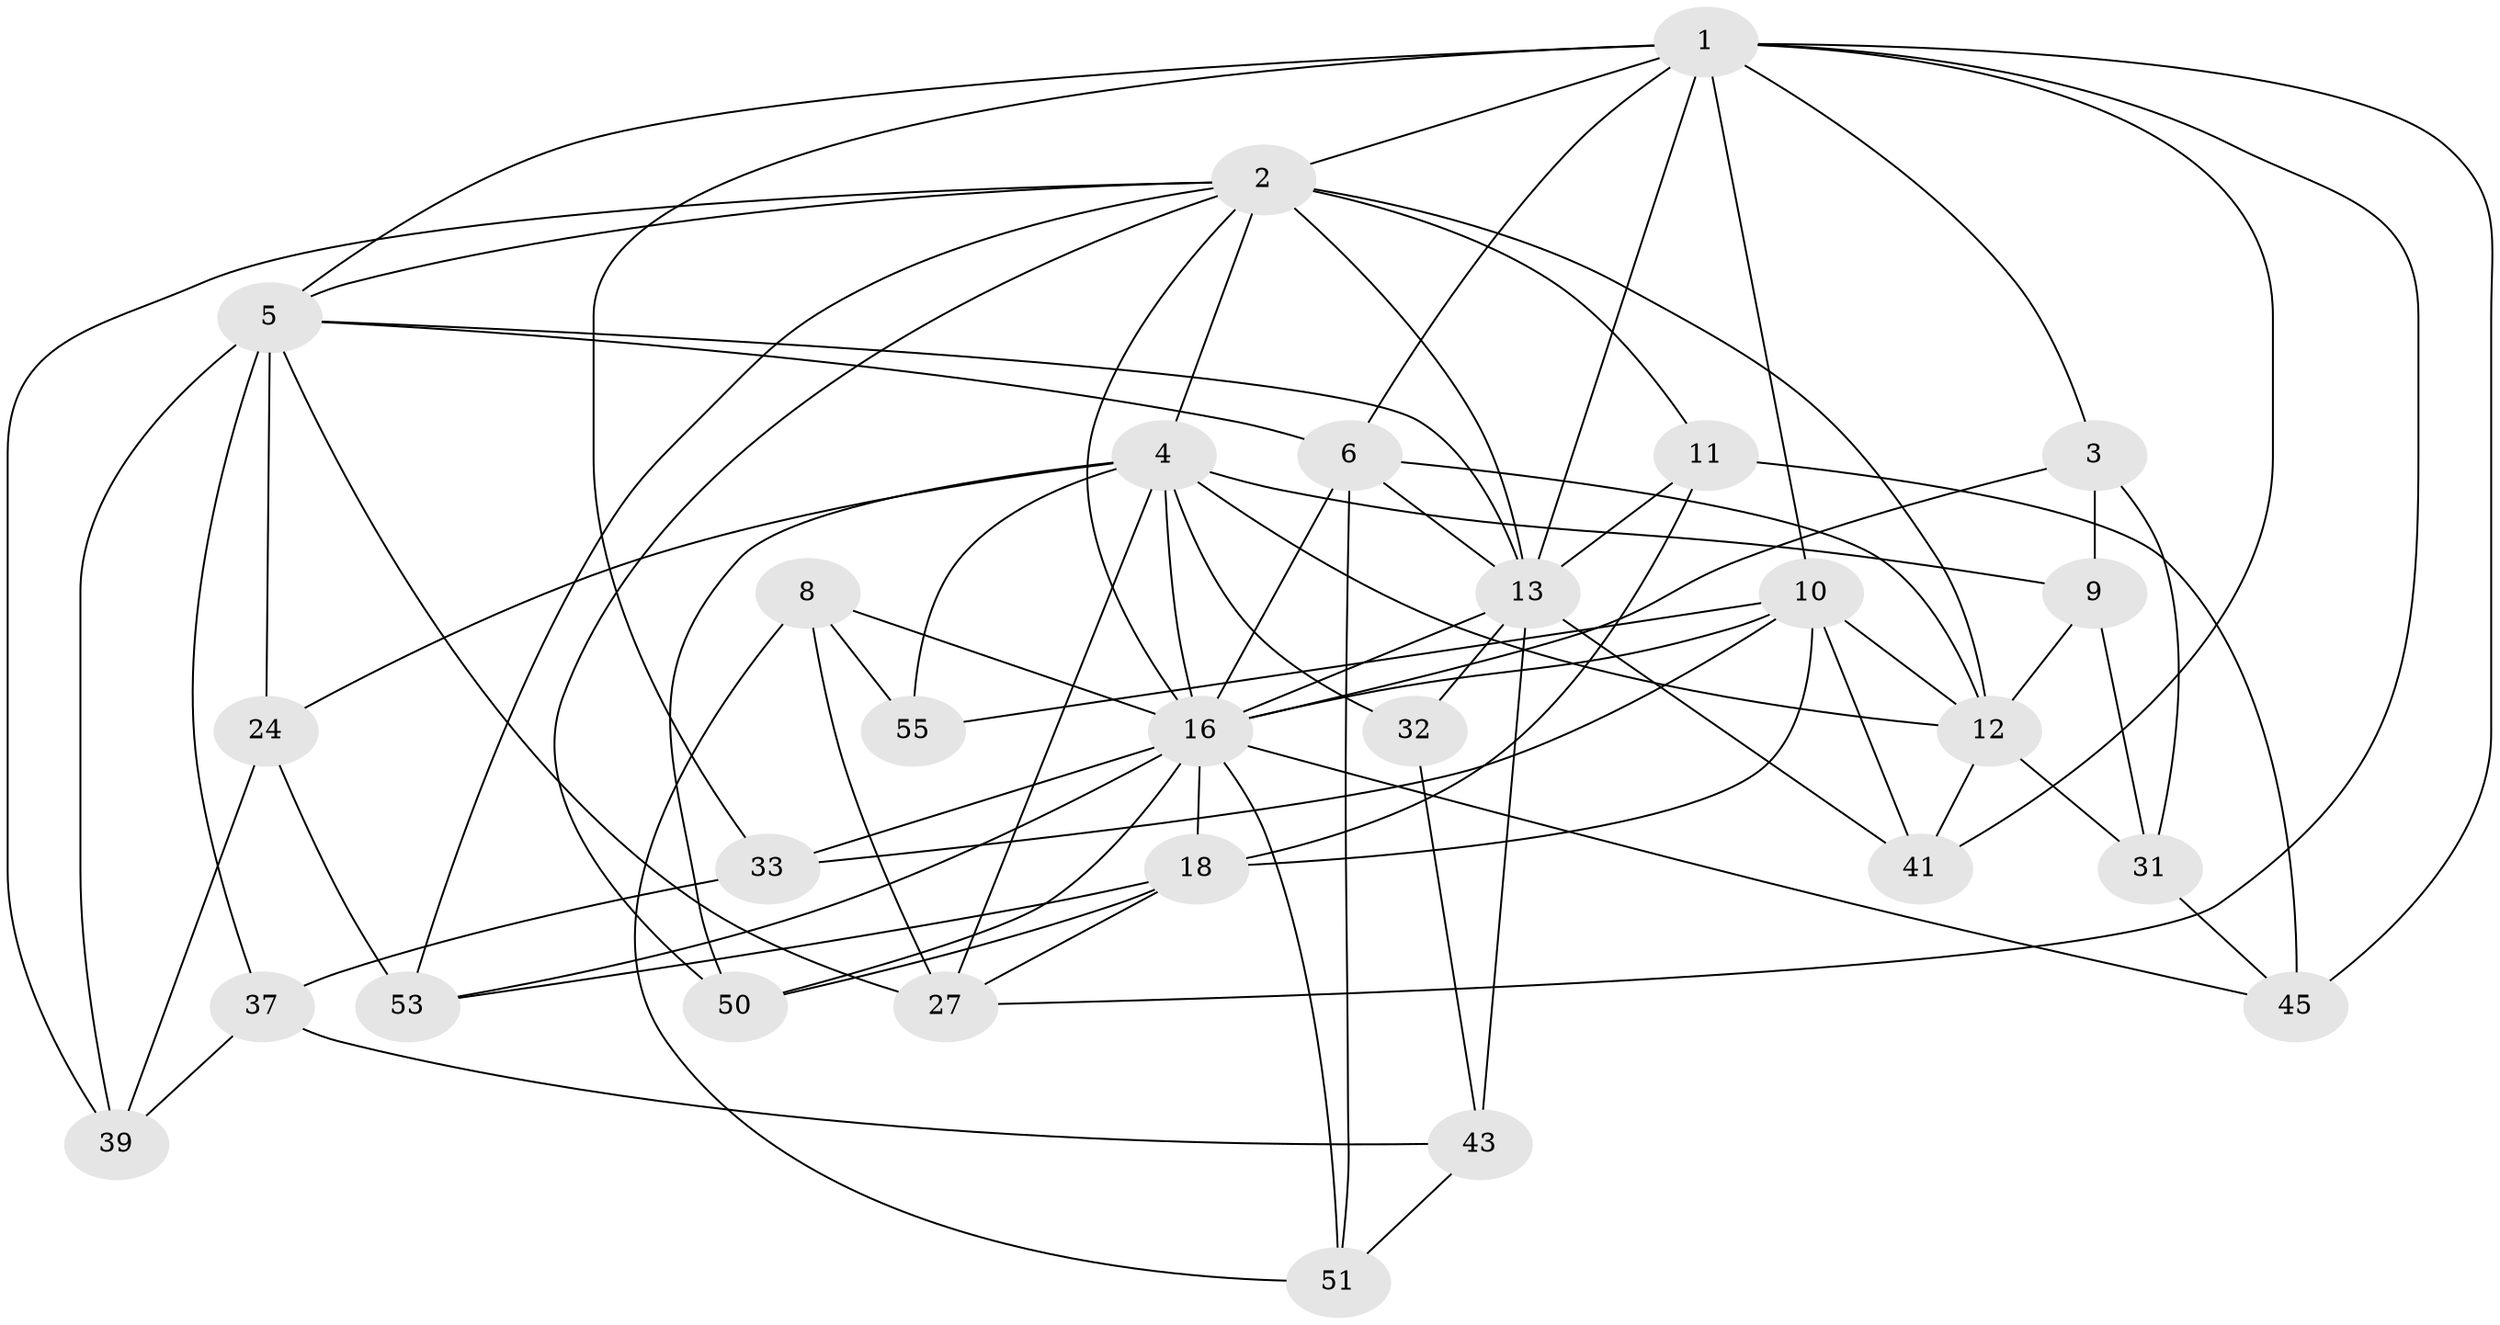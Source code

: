 // original degree distribution, {4: 1.0}
// Generated by graph-tools (version 1.1) at 2025/16/03/09/25 04:16:28]
// undirected, 28 vertices, 78 edges
graph export_dot {
graph [start="1"]
  node [color=gray90,style=filled];
  1 [super="+35+40"];
  2 [super="+22+20"];
  3;
  4 [super="+17+7+42"];
  5 [super="+21"];
  6 [super="+19"];
  8;
  9;
  10 [super="+34"];
  11;
  12 [super="+14+29"];
  13 [super="+49+15"];
  16 [super="+44+28+23"];
  18 [super="+54"];
  24;
  27 [super="+56"];
  31;
  32;
  33;
  37;
  39;
  41;
  43;
  45;
  50;
  51;
  53;
  55;
  1 -- 41;
  1 -- 10;
  1 -- 13;
  1 -- 5;
  1 -- 2;
  1 -- 33;
  1 -- 3;
  1 -- 27;
  1 -- 45;
  1 -- 6;
  2 -- 5;
  2 -- 13 [weight=2];
  2 -- 39;
  2 -- 16;
  2 -- 50;
  2 -- 4;
  2 -- 53;
  2 -- 11;
  2 -- 12 [weight=2];
  3 -- 9;
  3 -- 31;
  3 -- 16;
  4 -- 55 [weight=2];
  4 -- 24;
  4 -- 50;
  4 -- 12;
  4 -- 32 [weight=2];
  4 -- 9;
  4 -- 27 [weight=2];
  4 -- 16;
  5 -- 24;
  5 -- 6;
  5 -- 37;
  5 -- 39;
  5 -- 27;
  5 -- 13;
  6 -- 51;
  6 -- 16;
  6 -- 12;
  6 -- 13;
  8 -- 51;
  8 -- 55;
  8 -- 16;
  8 -- 27;
  9 -- 31;
  9 -- 12;
  10 -- 33;
  10 -- 18;
  10 -- 16 [weight=2];
  10 -- 55;
  10 -- 41;
  10 -- 12;
  11 -- 45;
  11 -- 13;
  11 -- 18;
  12 -- 31;
  12 -- 41;
  13 -- 43;
  13 -- 16;
  13 -- 32;
  13 -- 41;
  16 -- 45;
  16 -- 53;
  16 -- 50;
  16 -- 33;
  16 -- 18;
  16 -- 51;
  18 -- 50;
  18 -- 27;
  18 -- 53;
  24 -- 39;
  24 -- 53;
  31 -- 45;
  32 -- 43;
  33 -- 37;
  37 -- 43;
  37 -- 39;
  43 -- 51;
}
